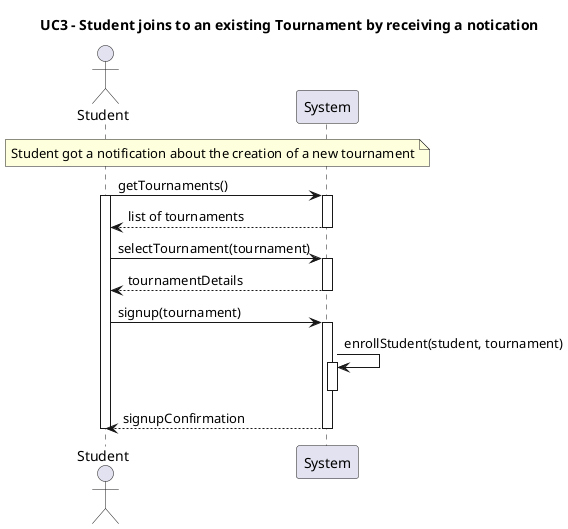 @startuml UC3
title UC3 - Student joins to an existing Tournament by receiving a notication      
actor Student
participant System

note across: Student got a notification about the creation of a new tournament

Student -> System ++: getTournaments()
activate Student
System --> Student--: list of tournaments



Student -> System ++ : selectTournament(tournament)
Student <-- System -- : tournamentDetails

Student -> System ++ : signup(tournament)
System -> System ++-- : enrollStudent(student, tournament)
Student <-- System -- : signupConfirmation
deactivate Student
@enduml